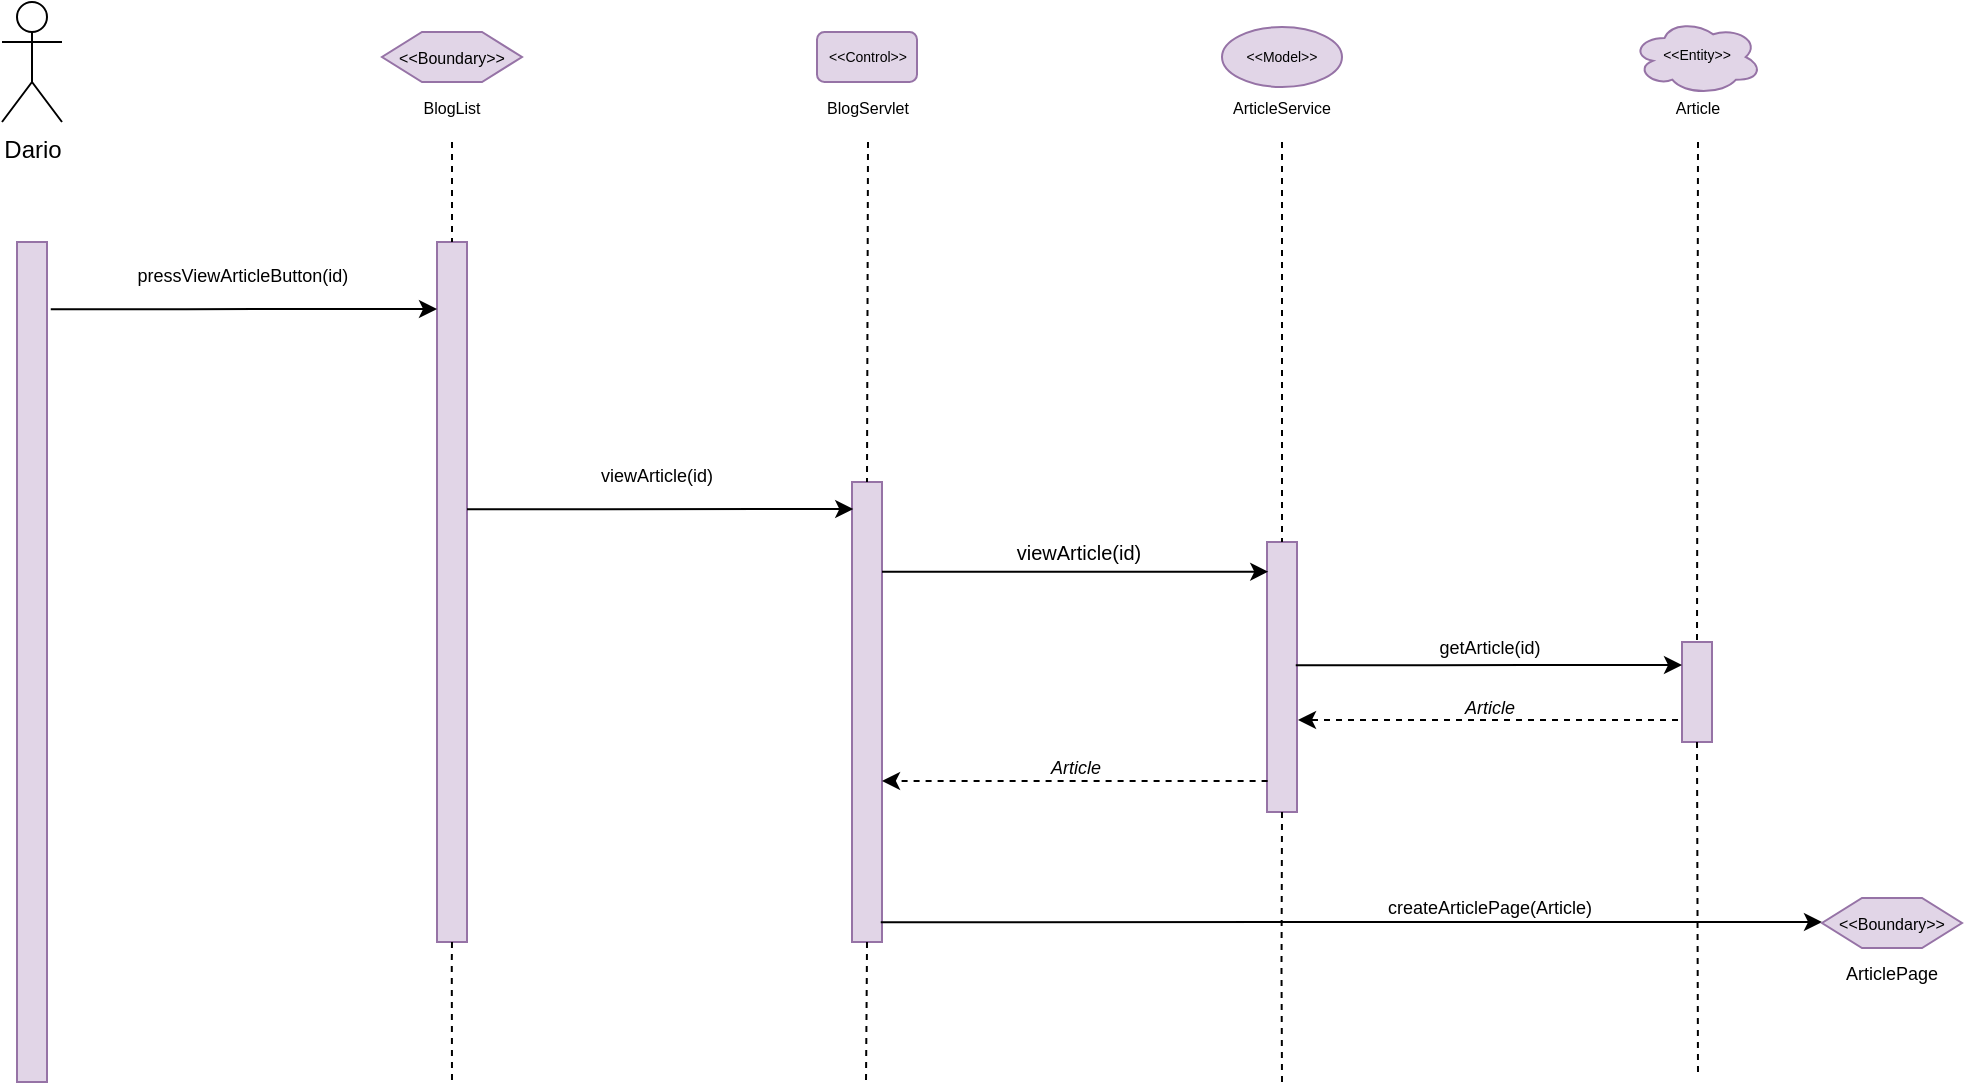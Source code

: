 <mxfile version="15.4.0" type="device"><diagram id="kgpKYQtTHZ0yAKxKKP6v" name="Page-1"><mxGraphModel dx="1697" dy="586" grid="1" gridSize="10" guides="1" tooltips="1" connect="1" arrows="1" fold="1" page="1" pageScale="1" pageWidth="850" pageHeight="1100" math="0" shadow="0"><root><mxCell id="0"/><mxCell id="1" parent="0"/><mxCell id="PJ2yMisoEHdEoxGiqara-11" value="Dario" style="shape=umlActor;verticalLabelPosition=bottom;verticalAlign=top;html=1;outlineConnect=0;" parent="1" vertex="1"><mxGeometry x="310" y="450" width="30" height="60" as="geometry"/></mxCell><mxCell id="PJ2yMisoEHdEoxGiqara-12" value="" style="rounded=0;whiteSpace=wrap;html=1;fillColor=#e1d5e7;strokeColor=#9673a6;" parent="1" vertex="1"><mxGeometry x="317.5" y="570" width="15" height="420" as="geometry"/></mxCell><mxCell id="PJ2yMisoEHdEoxGiqara-14" value="" style="rounded=0;whiteSpace=wrap;html=1;fillColor=#e1d5e7;strokeColor=#9673a6;" parent="1" vertex="1"><mxGeometry x="527.5" y="570" width="15" height="350" as="geometry"/></mxCell><mxCell id="PJ2yMisoEHdEoxGiqara-20" value="" style="endArrow=none;dashed=1;html=1;rounded=0;fontSize=8;entryX=0.5;entryY=0;entryDx=0;entryDy=0;exitX=0.5;exitY=1;exitDx=0;exitDy=0;" parent="1" target="PJ2yMisoEHdEoxGiqara-14" edge="1"><mxGeometry width="50" height="50" relative="1" as="geometry"><mxPoint x="535" y="520" as="sourcePoint"/><mxPoint x="557.5" y="580" as="targetPoint"/></mxGeometry></mxCell><mxCell id="PJ2yMisoEHdEoxGiqara-21" value="&amp;lt;&amp;lt;Boundary&amp;gt;&amp;gt;" style="shape=hexagon;perimeter=hexagonPerimeter2;whiteSpace=wrap;html=1;fixedSize=1;fontSize=8;fillColor=#e1d5e7;strokeColor=#9673a6;" parent="1" vertex="1"><mxGeometry x="500" y="465" width="70" height="25" as="geometry"/></mxCell><mxCell id="PJ2yMisoEHdEoxGiqara-22" value="&lt;div&gt;BlogList&lt;/div&gt;" style="text;html=1;strokeColor=none;fillColor=none;align=center;verticalAlign=middle;whiteSpace=wrap;rounded=0;fontSize=8;" parent="1" vertex="1"><mxGeometry x="520" y="495" width="30" height="15" as="geometry"/></mxCell><mxCell id="PJ2yMisoEHdEoxGiqara-29" value="&amp;lt;&amp;lt;Control&amp;gt;&amp;gt;" style="rounded=1;whiteSpace=wrap;html=1;fontSize=7;fillColor=#e1d5e7;strokeColor=#9673a6;" parent="1" vertex="1"><mxGeometry x="717.5" y="465" width="50" height="25" as="geometry"/></mxCell><mxCell id="PJ2yMisoEHdEoxGiqara-30" value="BlogServlet" style="text;html=1;strokeColor=none;fillColor=none;align=center;verticalAlign=middle;whiteSpace=wrap;rounded=0;fontSize=8;" parent="1" vertex="1"><mxGeometry x="727.5" y="495" width="30" height="15" as="geometry"/></mxCell><mxCell id="PJ2yMisoEHdEoxGiqara-46" value="" style="rounded=0;whiteSpace=wrap;html=1;fillColor=#e1d5e7;strokeColor=#9673a6;" parent="1" vertex="1"><mxGeometry x="735" y="690" width="15" height="230" as="geometry"/></mxCell><mxCell id="PJ2yMisoEHdEoxGiqara-47" value="" style="endArrow=none;dashed=1;html=1;rounded=0;fontSize=8;entryX=0.5;entryY=0;entryDx=0;entryDy=0;" parent="1" target="PJ2yMisoEHdEoxGiqara-46" edge="1"><mxGeometry width="50" height="50" relative="1" as="geometry"><mxPoint x="743" y="520" as="sourcePoint"/><mxPoint x="787.5" y="593.5" as="targetPoint"/></mxGeometry></mxCell><mxCell id="PJ2yMisoEHdEoxGiqara-49" value="&amp;lt;&amp;lt;Model&amp;gt;&amp;gt;" style="ellipse;whiteSpace=wrap;html=1;fontSize=7;fillColor=#e1d5e7;strokeColor=#9673a6;" parent="1" vertex="1"><mxGeometry x="920" y="462.5" width="60" height="30" as="geometry"/></mxCell><mxCell id="PJ2yMisoEHdEoxGiqara-53" value="" style="rounded=0;whiteSpace=wrap;html=1;fillColor=#e1d5e7;strokeColor=#9673a6;" parent="1" vertex="1"><mxGeometry x="942.5" y="720" width="15" height="135" as="geometry"/></mxCell><mxCell id="PJ2yMisoEHdEoxGiqara-54" value="" style="endArrow=none;dashed=1;html=1;rounded=0;fontSize=8;entryX=0.5;entryY=0;entryDx=0;entryDy=0;" parent="1" target="PJ2yMisoEHdEoxGiqara-53" edge="1"><mxGeometry width="50" height="50" relative="1" as="geometry"><mxPoint x="950" y="520" as="sourcePoint"/><mxPoint x="972.5" y="618.5" as="targetPoint"/></mxGeometry></mxCell><mxCell id="PJ2yMisoEHdEoxGiqara-55" value="ArticleService" style="text;html=1;strokeColor=none;fillColor=none;align=center;verticalAlign=middle;whiteSpace=wrap;rounded=0;fontSize=8;" parent="1" vertex="1"><mxGeometry x="935" y="495" width="30" height="15" as="geometry"/></mxCell><mxCell id="PJ2yMisoEHdEoxGiqara-64" value="&lt;font style=&quot;font-size: 9px&quot;&gt;getArticle(id)&lt;/font&gt;" style="text;html=1;strokeColor=none;fillColor=none;align=center;verticalAlign=middle;whiteSpace=wrap;rounded=0;fontSize=9;" parent="1" vertex="1"><mxGeometry x="959.38" y="762.5" width="190" height="20" as="geometry"/></mxCell><mxCell id="PJ2yMisoEHdEoxGiqara-65" value="&amp;lt;&amp;lt;Entity&amp;gt;&amp;gt;" style="ellipse;shape=cloud;whiteSpace=wrap;html=1;fontSize=7;fillColor=#e1d5e7;strokeColor=#9673a6;" parent="1" vertex="1"><mxGeometry x="1125" y="458.59" width="65" height="37.82" as="geometry"/></mxCell><mxCell id="PJ2yMisoEHdEoxGiqara-66" value="" style="rounded=0;whiteSpace=wrap;html=1;fillColor=#e1d5e7;strokeColor=#9673a6;" parent="1" vertex="1"><mxGeometry x="1150" y="770" width="15" height="50" as="geometry"/></mxCell><mxCell id="PJ2yMisoEHdEoxGiqara-68" value="" style="endArrow=none;dashed=1;html=1;rounded=0;fontSize=8;entryX=0.5;entryY=0;entryDx=0;entryDy=0;" parent="1" target="PJ2yMisoEHdEoxGiqara-66" edge="1"><mxGeometry width="50" height="50" relative="1" as="geometry"><mxPoint x="1158" y="520" as="sourcePoint"/><mxPoint x="1084.66" y="711.25" as="targetPoint"/></mxGeometry></mxCell><mxCell id="PJ2yMisoEHdEoxGiqara-69" value="&lt;i&gt;Article&lt;/i&gt;" style="text;html=1;strokeColor=none;fillColor=none;align=center;verticalAlign=middle;whiteSpace=wrap;rounded=0;fontSize=9;" parent="1" vertex="1"><mxGeometry x="994.38" y="800" width="120" height="5" as="geometry"/></mxCell><mxCell id="PJ2yMisoEHdEoxGiqara-70" value="" style="endArrow=classic;html=1;rounded=0;dashed=1;fontSize=7;" parent="1" edge="1"><mxGeometry width="50" height="50" relative="1" as="geometry"><mxPoint x="1148" y="809" as="sourcePoint"/><mxPoint x="958" y="809" as="targetPoint"/></mxGeometry></mxCell><mxCell id="PJ2yMisoEHdEoxGiqara-74" value="" style="endArrow=none;dashed=1;html=1;rounded=0;fontSize=8;exitX=0.5;exitY=1;exitDx=0;exitDy=0;" parent="1" source="PJ2yMisoEHdEoxGiqara-66" edge="1"><mxGeometry width="50" height="50" relative="1" as="geometry"><mxPoint x="1084.99" y="926.25" as="sourcePoint"/><mxPoint x="1158" y="987" as="targetPoint"/></mxGeometry></mxCell><mxCell id="PJ2yMisoEHdEoxGiqara-75" value="" style="endArrow=none;dashed=1;html=1;rounded=0;fontSize=8;exitX=0.5;exitY=1;exitDx=0;exitDy=0;" parent="1" source="PJ2yMisoEHdEoxGiqara-53" edge="1"><mxGeometry width="50" height="50" relative="1" as="geometry"><mxPoint x="950.25" y="903.5" as="sourcePoint"/><mxPoint x="950" y="990" as="targetPoint"/><Array as="points"><mxPoint x="949.76" y="933.5"/></Array></mxGeometry></mxCell><mxCell id="PJ2yMisoEHdEoxGiqara-76" value="" style="endArrow=none;dashed=1;html=1;rounded=0;fontSize=8;exitX=0.5;exitY=1;exitDx=0;exitDy=0;" parent="1" source="PJ2yMisoEHdEoxGiqara-46" edge="1"><mxGeometry width="50" height="50" relative="1" as="geometry"><mxPoint x="742.94" y="900" as="sourcePoint"/><mxPoint x="742" y="990" as="targetPoint"/><Array as="points"><mxPoint x="742.45" y="930"/></Array></mxGeometry></mxCell><mxCell id="PJ2yMisoEHdEoxGiqara-83" value="" style="endArrow=none;dashed=1;html=1;rounded=0;fontSize=8;exitX=0.5;exitY=1;exitDx=0;exitDy=0;" parent="1" source="PJ2yMisoEHdEoxGiqara-14" edge="1"><mxGeometry width="50" height="50" relative="1" as="geometry"><mxPoint x="535.38" y="900" as="sourcePoint"/><mxPoint x="535" y="990" as="targetPoint"/><Array as="points"><mxPoint x="534.89" y="930"/></Array></mxGeometry></mxCell><mxCell id="PJ2yMisoEHdEoxGiqara-85" value="Article" style="text;html=1;strokeColor=none;fillColor=none;align=center;verticalAlign=middle;whiteSpace=wrap;rounded=0;fontSize=8;" parent="1" vertex="1"><mxGeometry x="1142.5" y="495" width="30" height="15" as="geometry"/></mxCell><mxCell id="PJ2yMisoEHdEoxGiqara-88" value="" style="endArrow=classic;html=1;rounded=0;exitX=1;exitY=0;exitDx=0;exitDy=0;entryX=-0.125;entryY=0.121;entryDx=0;entryDy=0;entryPerimeter=0;" parent="1" edge="1"><mxGeometry width="50" height="50" relative="1" as="geometry"><mxPoint x="542.5" y="703.57" as="sourcePoint"/><mxPoint x="735.625" y="703.5" as="targetPoint"/><Array as="points"><mxPoint x="590" y="703.57"/><mxPoint x="610" y="703.57"/></Array></mxGeometry></mxCell><mxCell id="PJ2yMisoEHdEoxGiqara-89" value="&lt;div style=&quot;font-size: 9px&quot;&gt;viewArticle(id)&lt;/div&gt;" style="text;html=1;strokeColor=none;fillColor=none;align=center;verticalAlign=middle;whiteSpace=wrap;rounded=0;fontSize=9;" parent="1" vertex="1"><mxGeometry x="540" y="670" width="195" height="33.5" as="geometry"/></mxCell><mxCell id="PJ2yMisoEHdEoxGiqara-91" value="" style="endArrow=classic;html=1;rounded=0;exitX=1;exitY=0;exitDx=0;exitDy=0;entryX=-0.125;entryY=0.121;entryDx=0;entryDy=0;entryPerimeter=0;" parent="1" edge="1"><mxGeometry width="50" height="50" relative="1" as="geometry"><mxPoint x="334.38" y="603.57" as="sourcePoint"/><mxPoint x="527.505" y="603.5" as="targetPoint"/><Array as="points"><mxPoint x="381.88" y="603.57"/><mxPoint x="401.88" y="603.57"/></Array></mxGeometry></mxCell><mxCell id="PJ2yMisoEHdEoxGiqara-96" value="" style="endArrow=classic;html=1;rounded=0;exitX=1;exitY=0;exitDx=0;exitDy=0;entryX=-0.125;entryY=0.121;entryDx=0;entryDy=0;entryPerimeter=0;" parent="1" edge="1"><mxGeometry width="50" height="50" relative="1" as="geometry"><mxPoint x="750" y="734.93" as="sourcePoint"/><mxPoint x="943.125" y="734.86" as="targetPoint"/><Array as="points"><mxPoint x="797.5" y="734.93"/><mxPoint x="817.5" y="734.93"/></Array></mxGeometry></mxCell><mxCell id="PJ2yMisoEHdEoxGiqara-97" value="&lt;div style=&quot;font-size: 9px&quot;&gt;pressViewArticleButton(id)&lt;/div&gt;" style="text;html=1;strokeColor=none;fillColor=none;align=center;verticalAlign=middle;whiteSpace=wrap;rounded=0;fontSize=9;" parent="1" vertex="1"><mxGeometry x="332.5" y="570" width="195" height="33.5" as="geometry"/></mxCell><mxCell id="PJ2yMisoEHdEoxGiqara-106" value="viewArticle(id)" style="text;html=1;strokeColor=none;fillColor=none;align=center;verticalAlign=middle;whiteSpace=wrap;rounded=0;fontSize=10;" parent="1" vertex="1"><mxGeometry x="752.25" y="720" width="192.5" height="10" as="geometry"/></mxCell><mxCell id="PJ2yMisoEHdEoxGiqara-109" value="" style="endArrow=classic;html=1;rounded=0;exitX=1;exitY=0;exitDx=0;exitDy=0;entryX=-0.125;entryY=0.121;entryDx=0;entryDy=0;entryPerimeter=0;" parent="1" edge="1"><mxGeometry width="50" height="50" relative="1" as="geometry"><mxPoint x="956.88" y="781.57" as="sourcePoint"/><mxPoint x="1150.005" y="781.5" as="targetPoint"/><Array as="points"><mxPoint x="1004.38" y="781.57"/><mxPoint x="1024.38" y="781.57"/></Array></mxGeometry></mxCell><mxCell id="DD128YCEQmfZPSv8EQbT-1" value="" style="endArrow=classic;html=1;rounded=0;exitX=1;exitY=0;exitDx=0;exitDy=0;" edge="1" parent="1"><mxGeometry width="50" height="50" relative="1" as="geometry"><mxPoint x="749.38" y="910.07" as="sourcePoint"/><mxPoint x="1220" y="910" as="targetPoint"/><Array as="points"><mxPoint x="796.88" y="910.07"/><mxPoint x="816.88" y="910.07"/></Array></mxGeometry></mxCell><mxCell id="DD128YCEQmfZPSv8EQbT-4" value="createArticlePage(Article)" style="text;html=1;strokeColor=none;fillColor=none;align=center;verticalAlign=middle;whiteSpace=wrap;rounded=0;fontSize=9;" vertex="1" parent="1"><mxGeometry x="984.38" y="900" width="140" height="5" as="geometry"/></mxCell><mxCell id="DD128YCEQmfZPSv8EQbT-9" value="&lt;i&gt;Article&lt;/i&gt;" style="text;html=1;strokeColor=none;fillColor=none;align=center;verticalAlign=middle;whiteSpace=wrap;rounded=0;fontSize=9;" vertex="1" parent="1"><mxGeometry x="787.18" y="830" width="120" height="5" as="geometry"/></mxCell><mxCell id="DD128YCEQmfZPSv8EQbT-10" value="" style="endArrow=classic;html=1;rounded=0;dashed=1;fontSize=7;entryX=0.98;entryY=0.724;entryDx=0;entryDy=0;entryPerimeter=0;exitX=0;exitY=0.425;exitDx=0;exitDy=0;exitPerimeter=0;" edge="1" parent="1"><mxGeometry width="50" height="50" relative="1" as="geometry"><mxPoint x="942.8" y="839.5" as="sourcePoint"/><mxPoint x="750" y="839.46" as="targetPoint"/></mxGeometry></mxCell><mxCell id="DD128YCEQmfZPSv8EQbT-11" value="&amp;lt;&amp;lt;Boundary&amp;gt;&amp;gt;" style="shape=hexagon;perimeter=hexagonPerimeter2;whiteSpace=wrap;html=1;fixedSize=1;fontSize=8;fillColor=#e1d5e7;strokeColor=#9673a6;" vertex="1" parent="1"><mxGeometry x="1220" y="898" width="70" height="25" as="geometry"/></mxCell><mxCell id="DD128YCEQmfZPSv8EQbT-12" value="&lt;font style=&quot;font-size: 9px&quot;&gt;ArticlePage&lt;/font&gt;" style="text;html=1;strokeColor=none;fillColor=none;align=center;verticalAlign=middle;whiteSpace=wrap;rounded=0;" vertex="1" parent="1"><mxGeometry x="1225" y="920" width="60" height="30" as="geometry"/></mxCell></root></mxGraphModel></diagram></mxfile>
